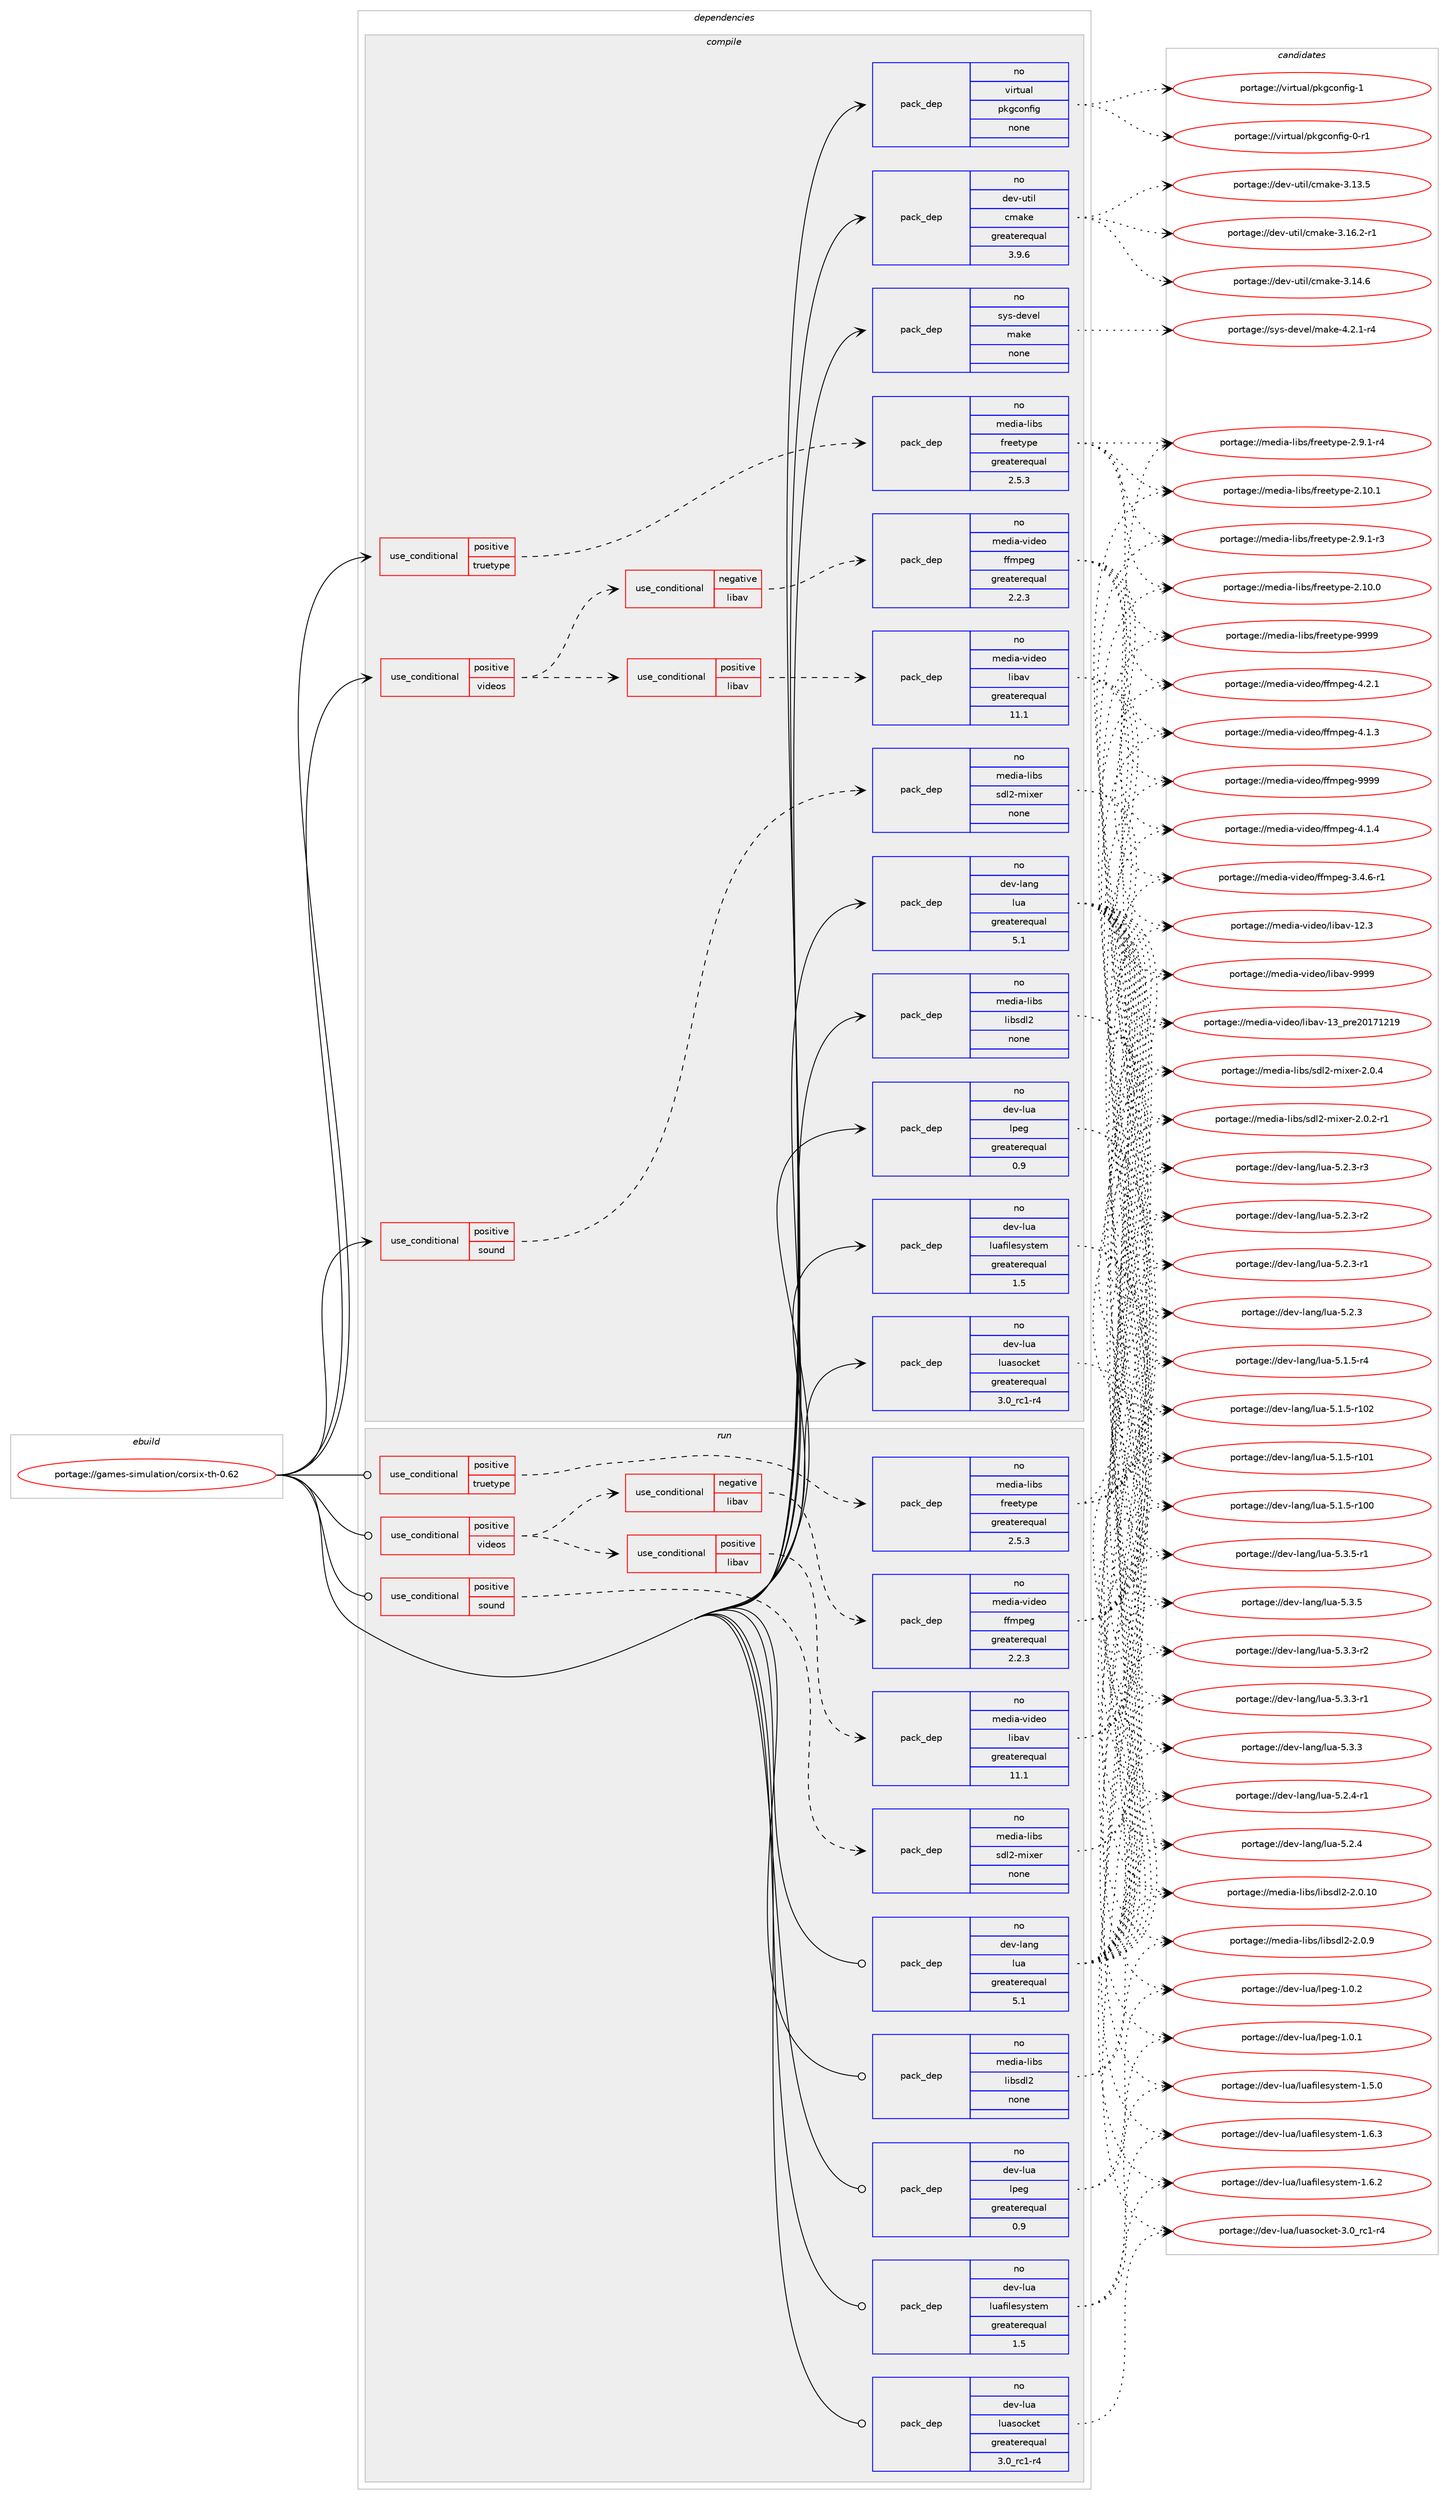 digraph prolog {

# *************
# Graph options
# *************

newrank=true;
concentrate=true;
compound=true;
graph [rankdir=LR,fontname=Helvetica,fontsize=10,ranksep=1.5];#, ranksep=2.5, nodesep=0.2];
edge  [arrowhead=vee];
node  [fontname=Helvetica,fontsize=10];

# **********
# The ebuild
# **********

subgraph cluster_leftcol {
color=gray;
label=<<i>ebuild</i>>;
id [label="portage://games-simulation/corsix-th-0.62", color=red, width=4, href="../games-simulation/corsix-th-0.62.svg"];
}

# ****************
# The dependencies
# ****************

subgraph cluster_midcol {
color=gray;
label=<<i>dependencies</i>>;
subgraph cluster_compile {
fillcolor="#eeeeee";
style=filled;
label=<<i>compile</i>>;
subgraph cond58879 {
dependency282411 [label=<<TABLE BORDER="0" CELLBORDER="1" CELLSPACING="0" CELLPADDING="4"><TR><TD ROWSPAN="3" CELLPADDING="10">use_conditional</TD></TR><TR><TD>positive</TD></TR><TR><TD>sound</TD></TR></TABLE>>, shape=none, color=red];
subgraph pack219133 {
dependency282412 [label=<<TABLE BORDER="0" CELLBORDER="1" CELLSPACING="0" CELLPADDING="4" WIDTH="220"><TR><TD ROWSPAN="6" CELLPADDING="30">pack_dep</TD></TR><TR><TD WIDTH="110">no</TD></TR><TR><TD>media-libs</TD></TR><TR><TD>sdl2-mixer</TD></TR><TR><TD>none</TD></TR><TR><TD></TD></TR></TABLE>>, shape=none, color=blue];
}
dependency282411:e -> dependency282412:w [weight=20,style="dashed",arrowhead="vee"];
}
id:e -> dependency282411:w [weight=20,style="solid",arrowhead="vee"];
subgraph cond58880 {
dependency282413 [label=<<TABLE BORDER="0" CELLBORDER="1" CELLSPACING="0" CELLPADDING="4"><TR><TD ROWSPAN="3" CELLPADDING="10">use_conditional</TD></TR><TR><TD>positive</TD></TR><TR><TD>truetype</TD></TR></TABLE>>, shape=none, color=red];
subgraph pack219134 {
dependency282414 [label=<<TABLE BORDER="0" CELLBORDER="1" CELLSPACING="0" CELLPADDING="4" WIDTH="220"><TR><TD ROWSPAN="6" CELLPADDING="30">pack_dep</TD></TR><TR><TD WIDTH="110">no</TD></TR><TR><TD>media-libs</TD></TR><TR><TD>freetype</TD></TR><TR><TD>greaterequal</TD></TR><TR><TD>2.5.3</TD></TR></TABLE>>, shape=none, color=blue];
}
dependency282413:e -> dependency282414:w [weight=20,style="dashed",arrowhead="vee"];
}
id:e -> dependency282413:w [weight=20,style="solid",arrowhead="vee"];
subgraph cond58881 {
dependency282415 [label=<<TABLE BORDER="0" CELLBORDER="1" CELLSPACING="0" CELLPADDING="4"><TR><TD ROWSPAN="3" CELLPADDING="10">use_conditional</TD></TR><TR><TD>positive</TD></TR><TR><TD>videos</TD></TR></TABLE>>, shape=none, color=red];
subgraph cond58882 {
dependency282416 [label=<<TABLE BORDER="0" CELLBORDER="1" CELLSPACING="0" CELLPADDING="4"><TR><TD ROWSPAN="3" CELLPADDING="10">use_conditional</TD></TR><TR><TD>negative</TD></TR><TR><TD>libav</TD></TR></TABLE>>, shape=none, color=red];
subgraph pack219135 {
dependency282417 [label=<<TABLE BORDER="0" CELLBORDER="1" CELLSPACING="0" CELLPADDING="4" WIDTH="220"><TR><TD ROWSPAN="6" CELLPADDING="30">pack_dep</TD></TR><TR><TD WIDTH="110">no</TD></TR><TR><TD>media-video</TD></TR><TR><TD>ffmpeg</TD></TR><TR><TD>greaterequal</TD></TR><TR><TD>2.2.3</TD></TR></TABLE>>, shape=none, color=blue];
}
dependency282416:e -> dependency282417:w [weight=20,style="dashed",arrowhead="vee"];
}
dependency282415:e -> dependency282416:w [weight=20,style="dashed",arrowhead="vee"];
subgraph cond58883 {
dependency282418 [label=<<TABLE BORDER="0" CELLBORDER="1" CELLSPACING="0" CELLPADDING="4"><TR><TD ROWSPAN="3" CELLPADDING="10">use_conditional</TD></TR><TR><TD>positive</TD></TR><TR><TD>libav</TD></TR></TABLE>>, shape=none, color=red];
subgraph pack219136 {
dependency282419 [label=<<TABLE BORDER="0" CELLBORDER="1" CELLSPACING="0" CELLPADDING="4" WIDTH="220"><TR><TD ROWSPAN="6" CELLPADDING="30">pack_dep</TD></TR><TR><TD WIDTH="110">no</TD></TR><TR><TD>media-video</TD></TR><TR><TD>libav</TD></TR><TR><TD>greaterequal</TD></TR><TR><TD>11.1</TD></TR></TABLE>>, shape=none, color=blue];
}
dependency282418:e -> dependency282419:w [weight=20,style="dashed",arrowhead="vee"];
}
dependency282415:e -> dependency282418:w [weight=20,style="dashed",arrowhead="vee"];
}
id:e -> dependency282415:w [weight=20,style="solid",arrowhead="vee"];
subgraph pack219137 {
dependency282420 [label=<<TABLE BORDER="0" CELLBORDER="1" CELLSPACING="0" CELLPADDING="4" WIDTH="220"><TR><TD ROWSPAN="6" CELLPADDING="30">pack_dep</TD></TR><TR><TD WIDTH="110">no</TD></TR><TR><TD>dev-lang</TD></TR><TR><TD>lua</TD></TR><TR><TD>greaterequal</TD></TR><TR><TD>5.1</TD></TR></TABLE>>, shape=none, color=blue];
}
id:e -> dependency282420:w [weight=20,style="solid",arrowhead="vee"];
subgraph pack219138 {
dependency282421 [label=<<TABLE BORDER="0" CELLBORDER="1" CELLSPACING="0" CELLPADDING="4" WIDTH="220"><TR><TD ROWSPAN="6" CELLPADDING="30">pack_dep</TD></TR><TR><TD WIDTH="110">no</TD></TR><TR><TD>dev-lua</TD></TR><TR><TD>lpeg</TD></TR><TR><TD>greaterequal</TD></TR><TR><TD>0.9</TD></TR></TABLE>>, shape=none, color=blue];
}
id:e -> dependency282421:w [weight=20,style="solid",arrowhead="vee"];
subgraph pack219139 {
dependency282422 [label=<<TABLE BORDER="0" CELLBORDER="1" CELLSPACING="0" CELLPADDING="4" WIDTH="220"><TR><TD ROWSPAN="6" CELLPADDING="30">pack_dep</TD></TR><TR><TD WIDTH="110">no</TD></TR><TR><TD>dev-lua</TD></TR><TR><TD>luafilesystem</TD></TR><TR><TD>greaterequal</TD></TR><TR><TD>1.5</TD></TR></TABLE>>, shape=none, color=blue];
}
id:e -> dependency282422:w [weight=20,style="solid",arrowhead="vee"];
subgraph pack219140 {
dependency282423 [label=<<TABLE BORDER="0" CELLBORDER="1" CELLSPACING="0" CELLPADDING="4" WIDTH="220"><TR><TD ROWSPAN="6" CELLPADDING="30">pack_dep</TD></TR><TR><TD WIDTH="110">no</TD></TR><TR><TD>dev-lua</TD></TR><TR><TD>luasocket</TD></TR><TR><TD>greaterequal</TD></TR><TR><TD>3.0_rc1-r4</TD></TR></TABLE>>, shape=none, color=blue];
}
id:e -> dependency282423:w [weight=20,style="solid",arrowhead="vee"];
subgraph pack219141 {
dependency282424 [label=<<TABLE BORDER="0" CELLBORDER="1" CELLSPACING="0" CELLPADDING="4" WIDTH="220"><TR><TD ROWSPAN="6" CELLPADDING="30">pack_dep</TD></TR><TR><TD WIDTH="110">no</TD></TR><TR><TD>dev-util</TD></TR><TR><TD>cmake</TD></TR><TR><TD>greaterequal</TD></TR><TR><TD>3.9.6</TD></TR></TABLE>>, shape=none, color=blue];
}
id:e -> dependency282424:w [weight=20,style="solid",arrowhead="vee"];
subgraph pack219142 {
dependency282425 [label=<<TABLE BORDER="0" CELLBORDER="1" CELLSPACING="0" CELLPADDING="4" WIDTH="220"><TR><TD ROWSPAN="6" CELLPADDING="30">pack_dep</TD></TR><TR><TD WIDTH="110">no</TD></TR><TR><TD>media-libs</TD></TR><TR><TD>libsdl2</TD></TR><TR><TD>none</TD></TR><TR><TD></TD></TR></TABLE>>, shape=none, color=blue];
}
id:e -> dependency282425:w [weight=20,style="solid",arrowhead="vee"];
subgraph pack219143 {
dependency282426 [label=<<TABLE BORDER="0" CELLBORDER="1" CELLSPACING="0" CELLPADDING="4" WIDTH="220"><TR><TD ROWSPAN="6" CELLPADDING="30">pack_dep</TD></TR><TR><TD WIDTH="110">no</TD></TR><TR><TD>sys-devel</TD></TR><TR><TD>make</TD></TR><TR><TD>none</TD></TR><TR><TD></TD></TR></TABLE>>, shape=none, color=blue];
}
id:e -> dependency282426:w [weight=20,style="solid",arrowhead="vee"];
subgraph pack219144 {
dependency282427 [label=<<TABLE BORDER="0" CELLBORDER="1" CELLSPACING="0" CELLPADDING="4" WIDTH="220"><TR><TD ROWSPAN="6" CELLPADDING="30">pack_dep</TD></TR><TR><TD WIDTH="110">no</TD></TR><TR><TD>virtual</TD></TR><TR><TD>pkgconfig</TD></TR><TR><TD>none</TD></TR><TR><TD></TD></TR></TABLE>>, shape=none, color=blue];
}
id:e -> dependency282427:w [weight=20,style="solid",arrowhead="vee"];
}
subgraph cluster_compileandrun {
fillcolor="#eeeeee";
style=filled;
label=<<i>compile and run</i>>;
}
subgraph cluster_run {
fillcolor="#eeeeee";
style=filled;
label=<<i>run</i>>;
subgraph cond58884 {
dependency282428 [label=<<TABLE BORDER="0" CELLBORDER="1" CELLSPACING="0" CELLPADDING="4"><TR><TD ROWSPAN="3" CELLPADDING="10">use_conditional</TD></TR><TR><TD>positive</TD></TR><TR><TD>sound</TD></TR></TABLE>>, shape=none, color=red];
subgraph pack219145 {
dependency282429 [label=<<TABLE BORDER="0" CELLBORDER="1" CELLSPACING="0" CELLPADDING="4" WIDTH="220"><TR><TD ROWSPAN="6" CELLPADDING="30">pack_dep</TD></TR><TR><TD WIDTH="110">no</TD></TR><TR><TD>media-libs</TD></TR><TR><TD>sdl2-mixer</TD></TR><TR><TD>none</TD></TR><TR><TD></TD></TR></TABLE>>, shape=none, color=blue];
}
dependency282428:e -> dependency282429:w [weight=20,style="dashed",arrowhead="vee"];
}
id:e -> dependency282428:w [weight=20,style="solid",arrowhead="odot"];
subgraph cond58885 {
dependency282430 [label=<<TABLE BORDER="0" CELLBORDER="1" CELLSPACING="0" CELLPADDING="4"><TR><TD ROWSPAN="3" CELLPADDING="10">use_conditional</TD></TR><TR><TD>positive</TD></TR><TR><TD>truetype</TD></TR></TABLE>>, shape=none, color=red];
subgraph pack219146 {
dependency282431 [label=<<TABLE BORDER="0" CELLBORDER="1" CELLSPACING="0" CELLPADDING="4" WIDTH="220"><TR><TD ROWSPAN="6" CELLPADDING="30">pack_dep</TD></TR><TR><TD WIDTH="110">no</TD></TR><TR><TD>media-libs</TD></TR><TR><TD>freetype</TD></TR><TR><TD>greaterequal</TD></TR><TR><TD>2.5.3</TD></TR></TABLE>>, shape=none, color=blue];
}
dependency282430:e -> dependency282431:w [weight=20,style="dashed",arrowhead="vee"];
}
id:e -> dependency282430:w [weight=20,style="solid",arrowhead="odot"];
subgraph cond58886 {
dependency282432 [label=<<TABLE BORDER="0" CELLBORDER="1" CELLSPACING="0" CELLPADDING="4"><TR><TD ROWSPAN="3" CELLPADDING="10">use_conditional</TD></TR><TR><TD>positive</TD></TR><TR><TD>videos</TD></TR></TABLE>>, shape=none, color=red];
subgraph cond58887 {
dependency282433 [label=<<TABLE BORDER="0" CELLBORDER="1" CELLSPACING="0" CELLPADDING="4"><TR><TD ROWSPAN="3" CELLPADDING="10">use_conditional</TD></TR><TR><TD>negative</TD></TR><TR><TD>libav</TD></TR></TABLE>>, shape=none, color=red];
subgraph pack219147 {
dependency282434 [label=<<TABLE BORDER="0" CELLBORDER="1" CELLSPACING="0" CELLPADDING="4" WIDTH="220"><TR><TD ROWSPAN="6" CELLPADDING="30">pack_dep</TD></TR><TR><TD WIDTH="110">no</TD></TR><TR><TD>media-video</TD></TR><TR><TD>ffmpeg</TD></TR><TR><TD>greaterequal</TD></TR><TR><TD>2.2.3</TD></TR></TABLE>>, shape=none, color=blue];
}
dependency282433:e -> dependency282434:w [weight=20,style="dashed",arrowhead="vee"];
}
dependency282432:e -> dependency282433:w [weight=20,style="dashed",arrowhead="vee"];
subgraph cond58888 {
dependency282435 [label=<<TABLE BORDER="0" CELLBORDER="1" CELLSPACING="0" CELLPADDING="4"><TR><TD ROWSPAN="3" CELLPADDING="10">use_conditional</TD></TR><TR><TD>positive</TD></TR><TR><TD>libav</TD></TR></TABLE>>, shape=none, color=red];
subgraph pack219148 {
dependency282436 [label=<<TABLE BORDER="0" CELLBORDER="1" CELLSPACING="0" CELLPADDING="4" WIDTH="220"><TR><TD ROWSPAN="6" CELLPADDING="30">pack_dep</TD></TR><TR><TD WIDTH="110">no</TD></TR><TR><TD>media-video</TD></TR><TR><TD>libav</TD></TR><TR><TD>greaterequal</TD></TR><TR><TD>11.1</TD></TR></TABLE>>, shape=none, color=blue];
}
dependency282435:e -> dependency282436:w [weight=20,style="dashed",arrowhead="vee"];
}
dependency282432:e -> dependency282435:w [weight=20,style="dashed",arrowhead="vee"];
}
id:e -> dependency282432:w [weight=20,style="solid",arrowhead="odot"];
subgraph pack219149 {
dependency282437 [label=<<TABLE BORDER="0" CELLBORDER="1" CELLSPACING="0" CELLPADDING="4" WIDTH="220"><TR><TD ROWSPAN="6" CELLPADDING="30">pack_dep</TD></TR><TR><TD WIDTH="110">no</TD></TR><TR><TD>dev-lang</TD></TR><TR><TD>lua</TD></TR><TR><TD>greaterequal</TD></TR><TR><TD>5.1</TD></TR></TABLE>>, shape=none, color=blue];
}
id:e -> dependency282437:w [weight=20,style="solid",arrowhead="odot"];
subgraph pack219150 {
dependency282438 [label=<<TABLE BORDER="0" CELLBORDER="1" CELLSPACING="0" CELLPADDING="4" WIDTH="220"><TR><TD ROWSPAN="6" CELLPADDING="30">pack_dep</TD></TR><TR><TD WIDTH="110">no</TD></TR><TR><TD>dev-lua</TD></TR><TR><TD>lpeg</TD></TR><TR><TD>greaterequal</TD></TR><TR><TD>0.9</TD></TR></TABLE>>, shape=none, color=blue];
}
id:e -> dependency282438:w [weight=20,style="solid",arrowhead="odot"];
subgraph pack219151 {
dependency282439 [label=<<TABLE BORDER="0" CELLBORDER="1" CELLSPACING="0" CELLPADDING="4" WIDTH="220"><TR><TD ROWSPAN="6" CELLPADDING="30">pack_dep</TD></TR><TR><TD WIDTH="110">no</TD></TR><TR><TD>dev-lua</TD></TR><TR><TD>luafilesystem</TD></TR><TR><TD>greaterequal</TD></TR><TR><TD>1.5</TD></TR></TABLE>>, shape=none, color=blue];
}
id:e -> dependency282439:w [weight=20,style="solid",arrowhead="odot"];
subgraph pack219152 {
dependency282440 [label=<<TABLE BORDER="0" CELLBORDER="1" CELLSPACING="0" CELLPADDING="4" WIDTH="220"><TR><TD ROWSPAN="6" CELLPADDING="30">pack_dep</TD></TR><TR><TD WIDTH="110">no</TD></TR><TR><TD>dev-lua</TD></TR><TR><TD>luasocket</TD></TR><TR><TD>greaterequal</TD></TR><TR><TD>3.0_rc1-r4</TD></TR></TABLE>>, shape=none, color=blue];
}
id:e -> dependency282440:w [weight=20,style="solid",arrowhead="odot"];
subgraph pack219153 {
dependency282441 [label=<<TABLE BORDER="0" CELLBORDER="1" CELLSPACING="0" CELLPADDING="4" WIDTH="220"><TR><TD ROWSPAN="6" CELLPADDING="30">pack_dep</TD></TR><TR><TD WIDTH="110">no</TD></TR><TR><TD>media-libs</TD></TR><TR><TD>libsdl2</TD></TR><TR><TD>none</TD></TR><TR><TD></TD></TR></TABLE>>, shape=none, color=blue];
}
id:e -> dependency282441:w [weight=20,style="solid",arrowhead="odot"];
}
}

# **************
# The candidates
# **************

subgraph cluster_choices {
rank=same;
color=gray;
label=<<i>candidates</i>>;

subgraph choice219133 {
color=black;
nodesep=1;
choice109101100105974510810598115471151001085045109105120101114455046484652 [label="portage://media-libs/sdl2-mixer-2.0.4", color=red, width=4,href="../media-libs/sdl2-mixer-2.0.4.svg"];
choice1091011001059745108105981154711510010850451091051201011144550464846504511449 [label="portage://media-libs/sdl2-mixer-2.0.2-r1", color=red, width=4,href="../media-libs/sdl2-mixer-2.0.2-r1.svg"];
dependency282412:e -> choice109101100105974510810598115471151001085045109105120101114455046484652:w [style=dotted,weight="100"];
dependency282412:e -> choice1091011001059745108105981154711510010850451091051201011144550464846504511449:w [style=dotted,weight="100"];
}
subgraph choice219134 {
color=black;
nodesep=1;
choice109101100105974510810598115471021141011011161211121014557575757 [label="portage://media-libs/freetype-9999", color=red, width=4,href="../media-libs/freetype-9999.svg"];
choice109101100105974510810598115471021141011011161211121014550465746494511452 [label="portage://media-libs/freetype-2.9.1-r4", color=red, width=4,href="../media-libs/freetype-2.9.1-r4.svg"];
choice109101100105974510810598115471021141011011161211121014550465746494511451 [label="portage://media-libs/freetype-2.9.1-r3", color=red, width=4,href="../media-libs/freetype-2.9.1-r3.svg"];
choice1091011001059745108105981154710211410110111612111210145504649484649 [label="portage://media-libs/freetype-2.10.1", color=red, width=4,href="../media-libs/freetype-2.10.1.svg"];
choice1091011001059745108105981154710211410110111612111210145504649484648 [label="portage://media-libs/freetype-2.10.0", color=red, width=4,href="../media-libs/freetype-2.10.0.svg"];
dependency282414:e -> choice109101100105974510810598115471021141011011161211121014557575757:w [style=dotted,weight="100"];
dependency282414:e -> choice109101100105974510810598115471021141011011161211121014550465746494511452:w [style=dotted,weight="100"];
dependency282414:e -> choice109101100105974510810598115471021141011011161211121014550465746494511451:w [style=dotted,weight="100"];
dependency282414:e -> choice1091011001059745108105981154710211410110111612111210145504649484649:w [style=dotted,weight="100"];
dependency282414:e -> choice1091011001059745108105981154710211410110111612111210145504649484648:w [style=dotted,weight="100"];
}
subgraph choice219135 {
color=black;
nodesep=1;
choice1091011001059745118105100101111471021021091121011034557575757 [label="portage://media-video/ffmpeg-9999", color=red, width=4,href="../media-video/ffmpeg-9999.svg"];
choice109101100105974511810510010111147102102109112101103455246504649 [label="portage://media-video/ffmpeg-4.2.1", color=red, width=4,href="../media-video/ffmpeg-4.2.1.svg"];
choice109101100105974511810510010111147102102109112101103455246494652 [label="portage://media-video/ffmpeg-4.1.4", color=red, width=4,href="../media-video/ffmpeg-4.1.4.svg"];
choice109101100105974511810510010111147102102109112101103455246494651 [label="portage://media-video/ffmpeg-4.1.3", color=red, width=4,href="../media-video/ffmpeg-4.1.3.svg"];
choice1091011001059745118105100101111471021021091121011034551465246544511449 [label="portage://media-video/ffmpeg-3.4.6-r1", color=red, width=4,href="../media-video/ffmpeg-3.4.6-r1.svg"];
dependency282417:e -> choice1091011001059745118105100101111471021021091121011034557575757:w [style=dotted,weight="100"];
dependency282417:e -> choice109101100105974511810510010111147102102109112101103455246504649:w [style=dotted,weight="100"];
dependency282417:e -> choice109101100105974511810510010111147102102109112101103455246494652:w [style=dotted,weight="100"];
dependency282417:e -> choice109101100105974511810510010111147102102109112101103455246494651:w [style=dotted,weight="100"];
dependency282417:e -> choice1091011001059745118105100101111471021021091121011034551465246544511449:w [style=dotted,weight="100"];
}
subgraph choice219136 {
color=black;
nodesep=1;
choice10910110010597451181051001011114710810598971184557575757 [label="portage://media-video/libav-9999", color=red, width=4,href="../media-video/libav-9999.svg"];
choice1091011001059745118105100101111471081059897118454951951121141015048495549504957 [label="portage://media-video/libav-13_pre20171219", color=red, width=4,href="../media-video/libav-13_pre20171219.svg"];
choice10910110010597451181051001011114710810598971184549504651 [label="portage://media-video/libav-12.3", color=red, width=4,href="../media-video/libav-12.3.svg"];
dependency282419:e -> choice10910110010597451181051001011114710810598971184557575757:w [style=dotted,weight="100"];
dependency282419:e -> choice1091011001059745118105100101111471081059897118454951951121141015048495549504957:w [style=dotted,weight="100"];
dependency282419:e -> choice10910110010597451181051001011114710810598971184549504651:w [style=dotted,weight="100"];
}
subgraph choice219137 {
color=black;
nodesep=1;
choice100101118451089711010347108117974553465146534511449 [label="portage://dev-lang/lua-5.3.5-r1", color=red, width=4,href="../dev-lang/lua-5.3.5-r1.svg"];
choice10010111845108971101034710811797455346514653 [label="portage://dev-lang/lua-5.3.5", color=red, width=4,href="../dev-lang/lua-5.3.5.svg"];
choice100101118451089711010347108117974553465146514511450 [label="portage://dev-lang/lua-5.3.3-r2", color=red, width=4,href="../dev-lang/lua-5.3.3-r2.svg"];
choice100101118451089711010347108117974553465146514511449 [label="portage://dev-lang/lua-5.3.3-r1", color=red, width=4,href="../dev-lang/lua-5.3.3-r1.svg"];
choice10010111845108971101034710811797455346514651 [label="portage://dev-lang/lua-5.3.3", color=red, width=4,href="../dev-lang/lua-5.3.3.svg"];
choice100101118451089711010347108117974553465046524511449 [label="portage://dev-lang/lua-5.2.4-r1", color=red, width=4,href="../dev-lang/lua-5.2.4-r1.svg"];
choice10010111845108971101034710811797455346504652 [label="portage://dev-lang/lua-5.2.4", color=red, width=4,href="../dev-lang/lua-5.2.4.svg"];
choice100101118451089711010347108117974553465046514511451 [label="portage://dev-lang/lua-5.2.3-r3", color=red, width=4,href="../dev-lang/lua-5.2.3-r3.svg"];
choice100101118451089711010347108117974553465046514511450 [label="portage://dev-lang/lua-5.2.3-r2", color=red, width=4,href="../dev-lang/lua-5.2.3-r2.svg"];
choice100101118451089711010347108117974553465046514511449 [label="portage://dev-lang/lua-5.2.3-r1", color=red, width=4,href="../dev-lang/lua-5.2.3-r1.svg"];
choice10010111845108971101034710811797455346504651 [label="portage://dev-lang/lua-5.2.3", color=red, width=4,href="../dev-lang/lua-5.2.3.svg"];
choice100101118451089711010347108117974553464946534511452 [label="portage://dev-lang/lua-5.1.5-r4", color=red, width=4,href="../dev-lang/lua-5.1.5-r4.svg"];
choice1001011184510897110103471081179745534649465345114494850 [label="portage://dev-lang/lua-5.1.5-r102", color=red, width=4,href="../dev-lang/lua-5.1.5-r102.svg"];
choice1001011184510897110103471081179745534649465345114494849 [label="portage://dev-lang/lua-5.1.5-r101", color=red, width=4,href="../dev-lang/lua-5.1.5-r101.svg"];
choice1001011184510897110103471081179745534649465345114494848 [label="portage://dev-lang/lua-5.1.5-r100", color=red, width=4,href="../dev-lang/lua-5.1.5-r100.svg"];
dependency282420:e -> choice100101118451089711010347108117974553465146534511449:w [style=dotted,weight="100"];
dependency282420:e -> choice10010111845108971101034710811797455346514653:w [style=dotted,weight="100"];
dependency282420:e -> choice100101118451089711010347108117974553465146514511450:w [style=dotted,weight="100"];
dependency282420:e -> choice100101118451089711010347108117974553465146514511449:w [style=dotted,weight="100"];
dependency282420:e -> choice10010111845108971101034710811797455346514651:w [style=dotted,weight="100"];
dependency282420:e -> choice100101118451089711010347108117974553465046524511449:w [style=dotted,weight="100"];
dependency282420:e -> choice10010111845108971101034710811797455346504652:w [style=dotted,weight="100"];
dependency282420:e -> choice100101118451089711010347108117974553465046514511451:w [style=dotted,weight="100"];
dependency282420:e -> choice100101118451089711010347108117974553465046514511450:w [style=dotted,weight="100"];
dependency282420:e -> choice100101118451089711010347108117974553465046514511449:w [style=dotted,weight="100"];
dependency282420:e -> choice10010111845108971101034710811797455346504651:w [style=dotted,weight="100"];
dependency282420:e -> choice100101118451089711010347108117974553464946534511452:w [style=dotted,weight="100"];
dependency282420:e -> choice1001011184510897110103471081179745534649465345114494850:w [style=dotted,weight="100"];
dependency282420:e -> choice1001011184510897110103471081179745534649465345114494849:w [style=dotted,weight="100"];
dependency282420:e -> choice1001011184510897110103471081179745534649465345114494848:w [style=dotted,weight="100"];
}
subgraph choice219138 {
color=black;
nodesep=1;
choice100101118451081179747108112101103454946484650 [label="portage://dev-lua/lpeg-1.0.2", color=red, width=4,href="../dev-lua/lpeg-1.0.2.svg"];
choice100101118451081179747108112101103454946484649 [label="portage://dev-lua/lpeg-1.0.1", color=red, width=4,href="../dev-lua/lpeg-1.0.1.svg"];
dependency282421:e -> choice100101118451081179747108112101103454946484650:w [style=dotted,weight="100"];
dependency282421:e -> choice100101118451081179747108112101103454946484649:w [style=dotted,weight="100"];
}
subgraph choice219139 {
color=black;
nodesep=1;
choice10010111845108117974710811797102105108101115121115116101109454946544651 [label="portage://dev-lua/luafilesystem-1.6.3", color=red, width=4,href="../dev-lua/luafilesystem-1.6.3.svg"];
choice10010111845108117974710811797102105108101115121115116101109454946544650 [label="portage://dev-lua/luafilesystem-1.6.2", color=red, width=4,href="../dev-lua/luafilesystem-1.6.2.svg"];
choice10010111845108117974710811797102105108101115121115116101109454946534648 [label="portage://dev-lua/luafilesystem-1.5.0", color=red, width=4,href="../dev-lua/luafilesystem-1.5.0.svg"];
dependency282422:e -> choice10010111845108117974710811797102105108101115121115116101109454946544651:w [style=dotted,weight="100"];
dependency282422:e -> choice10010111845108117974710811797102105108101115121115116101109454946544650:w [style=dotted,weight="100"];
dependency282422:e -> choice10010111845108117974710811797102105108101115121115116101109454946534648:w [style=dotted,weight="100"];
}
subgraph choice219140 {
color=black;
nodesep=1;
choice1001011184510811797471081179711511199107101116455146489511499494511452 [label="portage://dev-lua/luasocket-3.0_rc1-r4", color=red, width=4,href="../dev-lua/luasocket-3.0_rc1-r4.svg"];
dependency282423:e -> choice1001011184510811797471081179711511199107101116455146489511499494511452:w [style=dotted,weight="100"];
}
subgraph choice219141 {
color=black;
nodesep=1;
choice10010111845117116105108479910997107101455146495446504511449 [label="portage://dev-util/cmake-3.16.2-r1", color=red, width=4,href="../dev-util/cmake-3.16.2-r1.svg"];
choice1001011184511711610510847991099710710145514649524654 [label="portage://dev-util/cmake-3.14.6", color=red, width=4,href="../dev-util/cmake-3.14.6.svg"];
choice1001011184511711610510847991099710710145514649514653 [label="portage://dev-util/cmake-3.13.5", color=red, width=4,href="../dev-util/cmake-3.13.5.svg"];
dependency282424:e -> choice10010111845117116105108479910997107101455146495446504511449:w [style=dotted,weight="100"];
dependency282424:e -> choice1001011184511711610510847991099710710145514649524654:w [style=dotted,weight="100"];
dependency282424:e -> choice1001011184511711610510847991099710710145514649514653:w [style=dotted,weight="100"];
}
subgraph choice219142 {
color=black;
nodesep=1;
choice109101100105974510810598115471081059811510010850455046484657 [label="portage://media-libs/libsdl2-2.0.9", color=red, width=4,href="../media-libs/libsdl2-2.0.9.svg"];
choice10910110010597451081059811547108105981151001085045504648464948 [label="portage://media-libs/libsdl2-2.0.10", color=red, width=4,href="../media-libs/libsdl2-2.0.10.svg"];
dependency282425:e -> choice109101100105974510810598115471081059811510010850455046484657:w [style=dotted,weight="100"];
dependency282425:e -> choice10910110010597451081059811547108105981151001085045504648464948:w [style=dotted,weight="100"];
}
subgraph choice219143 {
color=black;
nodesep=1;
choice1151211154510010111810110847109971071014552465046494511452 [label="portage://sys-devel/make-4.2.1-r4", color=red, width=4,href="../sys-devel/make-4.2.1-r4.svg"];
dependency282426:e -> choice1151211154510010111810110847109971071014552465046494511452:w [style=dotted,weight="100"];
}
subgraph choice219144 {
color=black;
nodesep=1;
choice1181051141161179710847112107103991111101021051034549 [label="portage://virtual/pkgconfig-1", color=red, width=4,href="../virtual/pkgconfig-1.svg"];
choice11810511411611797108471121071039911111010210510345484511449 [label="portage://virtual/pkgconfig-0-r1", color=red, width=4,href="../virtual/pkgconfig-0-r1.svg"];
dependency282427:e -> choice1181051141161179710847112107103991111101021051034549:w [style=dotted,weight="100"];
dependency282427:e -> choice11810511411611797108471121071039911111010210510345484511449:w [style=dotted,weight="100"];
}
subgraph choice219145 {
color=black;
nodesep=1;
choice109101100105974510810598115471151001085045109105120101114455046484652 [label="portage://media-libs/sdl2-mixer-2.0.4", color=red, width=4,href="../media-libs/sdl2-mixer-2.0.4.svg"];
choice1091011001059745108105981154711510010850451091051201011144550464846504511449 [label="portage://media-libs/sdl2-mixer-2.0.2-r1", color=red, width=4,href="../media-libs/sdl2-mixer-2.0.2-r1.svg"];
dependency282429:e -> choice109101100105974510810598115471151001085045109105120101114455046484652:w [style=dotted,weight="100"];
dependency282429:e -> choice1091011001059745108105981154711510010850451091051201011144550464846504511449:w [style=dotted,weight="100"];
}
subgraph choice219146 {
color=black;
nodesep=1;
choice109101100105974510810598115471021141011011161211121014557575757 [label="portage://media-libs/freetype-9999", color=red, width=4,href="../media-libs/freetype-9999.svg"];
choice109101100105974510810598115471021141011011161211121014550465746494511452 [label="portage://media-libs/freetype-2.9.1-r4", color=red, width=4,href="../media-libs/freetype-2.9.1-r4.svg"];
choice109101100105974510810598115471021141011011161211121014550465746494511451 [label="portage://media-libs/freetype-2.9.1-r3", color=red, width=4,href="../media-libs/freetype-2.9.1-r3.svg"];
choice1091011001059745108105981154710211410110111612111210145504649484649 [label="portage://media-libs/freetype-2.10.1", color=red, width=4,href="../media-libs/freetype-2.10.1.svg"];
choice1091011001059745108105981154710211410110111612111210145504649484648 [label="portage://media-libs/freetype-2.10.0", color=red, width=4,href="../media-libs/freetype-2.10.0.svg"];
dependency282431:e -> choice109101100105974510810598115471021141011011161211121014557575757:w [style=dotted,weight="100"];
dependency282431:e -> choice109101100105974510810598115471021141011011161211121014550465746494511452:w [style=dotted,weight="100"];
dependency282431:e -> choice109101100105974510810598115471021141011011161211121014550465746494511451:w [style=dotted,weight="100"];
dependency282431:e -> choice1091011001059745108105981154710211410110111612111210145504649484649:w [style=dotted,weight="100"];
dependency282431:e -> choice1091011001059745108105981154710211410110111612111210145504649484648:w [style=dotted,weight="100"];
}
subgraph choice219147 {
color=black;
nodesep=1;
choice1091011001059745118105100101111471021021091121011034557575757 [label="portage://media-video/ffmpeg-9999", color=red, width=4,href="../media-video/ffmpeg-9999.svg"];
choice109101100105974511810510010111147102102109112101103455246504649 [label="portage://media-video/ffmpeg-4.2.1", color=red, width=4,href="../media-video/ffmpeg-4.2.1.svg"];
choice109101100105974511810510010111147102102109112101103455246494652 [label="portage://media-video/ffmpeg-4.1.4", color=red, width=4,href="../media-video/ffmpeg-4.1.4.svg"];
choice109101100105974511810510010111147102102109112101103455246494651 [label="portage://media-video/ffmpeg-4.1.3", color=red, width=4,href="../media-video/ffmpeg-4.1.3.svg"];
choice1091011001059745118105100101111471021021091121011034551465246544511449 [label="portage://media-video/ffmpeg-3.4.6-r1", color=red, width=4,href="../media-video/ffmpeg-3.4.6-r1.svg"];
dependency282434:e -> choice1091011001059745118105100101111471021021091121011034557575757:w [style=dotted,weight="100"];
dependency282434:e -> choice109101100105974511810510010111147102102109112101103455246504649:w [style=dotted,weight="100"];
dependency282434:e -> choice109101100105974511810510010111147102102109112101103455246494652:w [style=dotted,weight="100"];
dependency282434:e -> choice109101100105974511810510010111147102102109112101103455246494651:w [style=dotted,weight="100"];
dependency282434:e -> choice1091011001059745118105100101111471021021091121011034551465246544511449:w [style=dotted,weight="100"];
}
subgraph choice219148 {
color=black;
nodesep=1;
choice10910110010597451181051001011114710810598971184557575757 [label="portage://media-video/libav-9999", color=red, width=4,href="../media-video/libav-9999.svg"];
choice1091011001059745118105100101111471081059897118454951951121141015048495549504957 [label="portage://media-video/libav-13_pre20171219", color=red, width=4,href="../media-video/libav-13_pre20171219.svg"];
choice10910110010597451181051001011114710810598971184549504651 [label="portage://media-video/libav-12.3", color=red, width=4,href="../media-video/libav-12.3.svg"];
dependency282436:e -> choice10910110010597451181051001011114710810598971184557575757:w [style=dotted,weight="100"];
dependency282436:e -> choice1091011001059745118105100101111471081059897118454951951121141015048495549504957:w [style=dotted,weight="100"];
dependency282436:e -> choice10910110010597451181051001011114710810598971184549504651:w [style=dotted,weight="100"];
}
subgraph choice219149 {
color=black;
nodesep=1;
choice100101118451089711010347108117974553465146534511449 [label="portage://dev-lang/lua-5.3.5-r1", color=red, width=4,href="../dev-lang/lua-5.3.5-r1.svg"];
choice10010111845108971101034710811797455346514653 [label="portage://dev-lang/lua-5.3.5", color=red, width=4,href="../dev-lang/lua-5.3.5.svg"];
choice100101118451089711010347108117974553465146514511450 [label="portage://dev-lang/lua-5.3.3-r2", color=red, width=4,href="../dev-lang/lua-5.3.3-r2.svg"];
choice100101118451089711010347108117974553465146514511449 [label="portage://dev-lang/lua-5.3.3-r1", color=red, width=4,href="../dev-lang/lua-5.3.3-r1.svg"];
choice10010111845108971101034710811797455346514651 [label="portage://dev-lang/lua-5.3.3", color=red, width=4,href="../dev-lang/lua-5.3.3.svg"];
choice100101118451089711010347108117974553465046524511449 [label="portage://dev-lang/lua-5.2.4-r1", color=red, width=4,href="../dev-lang/lua-5.2.4-r1.svg"];
choice10010111845108971101034710811797455346504652 [label="portage://dev-lang/lua-5.2.4", color=red, width=4,href="../dev-lang/lua-5.2.4.svg"];
choice100101118451089711010347108117974553465046514511451 [label="portage://dev-lang/lua-5.2.3-r3", color=red, width=4,href="../dev-lang/lua-5.2.3-r3.svg"];
choice100101118451089711010347108117974553465046514511450 [label="portage://dev-lang/lua-5.2.3-r2", color=red, width=4,href="../dev-lang/lua-5.2.3-r2.svg"];
choice100101118451089711010347108117974553465046514511449 [label="portage://dev-lang/lua-5.2.3-r1", color=red, width=4,href="../dev-lang/lua-5.2.3-r1.svg"];
choice10010111845108971101034710811797455346504651 [label="portage://dev-lang/lua-5.2.3", color=red, width=4,href="../dev-lang/lua-5.2.3.svg"];
choice100101118451089711010347108117974553464946534511452 [label="portage://dev-lang/lua-5.1.5-r4", color=red, width=4,href="../dev-lang/lua-5.1.5-r4.svg"];
choice1001011184510897110103471081179745534649465345114494850 [label="portage://dev-lang/lua-5.1.5-r102", color=red, width=4,href="../dev-lang/lua-5.1.5-r102.svg"];
choice1001011184510897110103471081179745534649465345114494849 [label="portage://dev-lang/lua-5.1.5-r101", color=red, width=4,href="../dev-lang/lua-5.1.5-r101.svg"];
choice1001011184510897110103471081179745534649465345114494848 [label="portage://dev-lang/lua-5.1.5-r100", color=red, width=4,href="../dev-lang/lua-5.1.5-r100.svg"];
dependency282437:e -> choice100101118451089711010347108117974553465146534511449:w [style=dotted,weight="100"];
dependency282437:e -> choice10010111845108971101034710811797455346514653:w [style=dotted,weight="100"];
dependency282437:e -> choice100101118451089711010347108117974553465146514511450:w [style=dotted,weight="100"];
dependency282437:e -> choice100101118451089711010347108117974553465146514511449:w [style=dotted,weight="100"];
dependency282437:e -> choice10010111845108971101034710811797455346514651:w [style=dotted,weight="100"];
dependency282437:e -> choice100101118451089711010347108117974553465046524511449:w [style=dotted,weight="100"];
dependency282437:e -> choice10010111845108971101034710811797455346504652:w [style=dotted,weight="100"];
dependency282437:e -> choice100101118451089711010347108117974553465046514511451:w [style=dotted,weight="100"];
dependency282437:e -> choice100101118451089711010347108117974553465046514511450:w [style=dotted,weight="100"];
dependency282437:e -> choice100101118451089711010347108117974553465046514511449:w [style=dotted,weight="100"];
dependency282437:e -> choice10010111845108971101034710811797455346504651:w [style=dotted,weight="100"];
dependency282437:e -> choice100101118451089711010347108117974553464946534511452:w [style=dotted,weight="100"];
dependency282437:e -> choice1001011184510897110103471081179745534649465345114494850:w [style=dotted,weight="100"];
dependency282437:e -> choice1001011184510897110103471081179745534649465345114494849:w [style=dotted,weight="100"];
dependency282437:e -> choice1001011184510897110103471081179745534649465345114494848:w [style=dotted,weight="100"];
}
subgraph choice219150 {
color=black;
nodesep=1;
choice100101118451081179747108112101103454946484650 [label="portage://dev-lua/lpeg-1.0.2", color=red, width=4,href="../dev-lua/lpeg-1.0.2.svg"];
choice100101118451081179747108112101103454946484649 [label="portage://dev-lua/lpeg-1.0.1", color=red, width=4,href="../dev-lua/lpeg-1.0.1.svg"];
dependency282438:e -> choice100101118451081179747108112101103454946484650:w [style=dotted,weight="100"];
dependency282438:e -> choice100101118451081179747108112101103454946484649:w [style=dotted,weight="100"];
}
subgraph choice219151 {
color=black;
nodesep=1;
choice10010111845108117974710811797102105108101115121115116101109454946544651 [label="portage://dev-lua/luafilesystem-1.6.3", color=red, width=4,href="../dev-lua/luafilesystem-1.6.3.svg"];
choice10010111845108117974710811797102105108101115121115116101109454946544650 [label="portage://dev-lua/luafilesystem-1.6.2", color=red, width=4,href="../dev-lua/luafilesystem-1.6.2.svg"];
choice10010111845108117974710811797102105108101115121115116101109454946534648 [label="portage://dev-lua/luafilesystem-1.5.0", color=red, width=4,href="../dev-lua/luafilesystem-1.5.0.svg"];
dependency282439:e -> choice10010111845108117974710811797102105108101115121115116101109454946544651:w [style=dotted,weight="100"];
dependency282439:e -> choice10010111845108117974710811797102105108101115121115116101109454946544650:w [style=dotted,weight="100"];
dependency282439:e -> choice10010111845108117974710811797102105108101115121115116101109454946534648:w [style=dotted,weight="100"];
}
subgraph choice219152 {
color=black;
nodesep=1;
choice1001011184510811797471081179711511199107101116455146489511499494511452 [label="portage://dev-lua/luasocket-3.0_rc1-r4", color=red, width=4,href="../dev-lua/luasocket-3.0_rc1-r4.svg"];
dependency282440:e -> choice1001011184510811797471081179711511199107101116455146489511499494511452:w [style=dotted,weight="100"];
}
subgraph choice219153 {
color=black;
nodesep=1;
choice109101100105974510810598115471081059811510010850455046484657 [label="portage://media-libs/libsdl2-2.0.9", color=red, width=4,href="../media-libs/libsdl2-2.0.9.svg"];
choice10910110010597451081059811547108105981151001085045504648464948 [label="portage://media-libs/libsdl2-2.0.10", color=red, width=4,href="../media-libs/libsdl2-2.0.10.svg"];
dependency282441:e -> choice109101100105974510810598115471081059811510010850455046484657:w [style=dotted,weight="100"];
dependency282441:e -> choice10910110010597451081059811547108105981151001085045504648464948:w [style=dotted,weight="100"];
}
}

}
